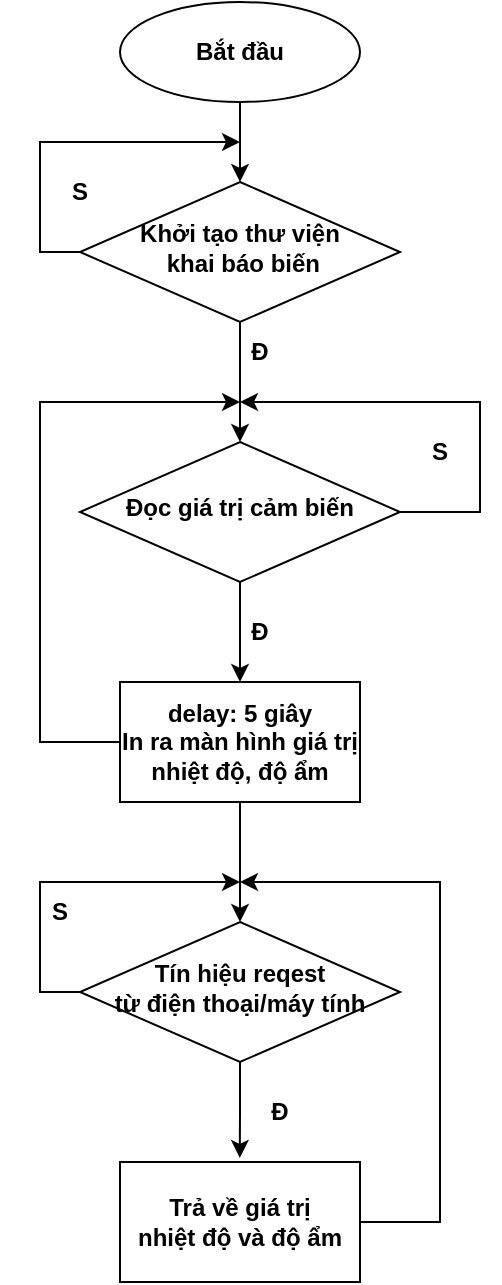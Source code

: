<mxfile version="18.0.6" type="device"><diagram id="C5RBs43oDa-KdzZeNtuy" name="Page-1"><mxGraphModel dx="1185" dy="729" grid="1" gridSize="10" guides="1" tooltips="1" connect="1" arrows="1" fold="1" page="1" pageScale="1" pageWidth="827" pageHeight="1169" math="0" shadow="0"><root><mxCell id="WIyWlLk6GJQsqaUBKTNV-0"/><mxCell id="WIyWlLk6GJQsqaUBKTNV-1" parent="WIyWlLk6GJQsqaUBKTNV-0"/><mxCell id="bCTXVSM9V1pyB4VN1ICk-1" style="edgeStyle=orthogonalEdgeStyle;rounded=0;orthogonalLoop=1;jettySize=auto;html=1;fontStyle=1" parent="WIyWlLk6GJQsqaUBKTNV-1" source="WIyWlLk6GJQsqaUBKTNV-6" edge="1"><mxGeometry relative="1" as="geometry"><mxPoint x="220" y="140" as="targetPoint"/><Array as="points"><mxPoint x="120" y="195"/><mxPoint x="120" y="140"/></Array></mxGeometry></mxCell><mxCell id="bCTXVSM9V1pyB4VN1ICk-3" style="edgeStyle=orthogonalEdgeStyle;rounded=0;orthogonalLoop=1;jettySize=auto;html=1;entryX=0.5;entryY=0;entryDx=0;entryDy=0;fontStyle=1" parent="WIyWlLk6GJQsqaUBKTNV-1" source="WIyWlLk6GJQsqaUBKTNV-6" target="bCTXVSM9V1pyB4VN1ICk-4" edge="1"><mxGeometry relative="1" as="geometry"><mxPoint x="220" y="250" as="targetPoint"/></mxGeometry></mxCell><mxCell id="WIyWlLk6GJQsqaUBKTNV-6" value="Khởi tạo thư viện&lt;br&gt;&amp;nbsp;khai báo biến" style="rhombus;whiteSpace=wrap;html=1;shadow=0;fontFamily=Helvetica;fontSize=12;align=center;strokeWidth=1;spacing=6;spacingTop=-4;fontStyle=1" parent="WIyWlLk6GJQsqaUBKTNV-1" vertex="1"><mxGeometry x="140" y="160" width="160" height="70" as="geometry"/></mxCell><mxCell id="bCTXVSM9V1pyB4VN1ICk-27" style="edgeStyle=orthogonalEdgeStyle;rounded=0;orthogonalLoop=1;jettySize=auto;html=1;fontStyle=1" parent="WIyWlLk6GJQsqaUBKTNV-1" source="WIyWlLk6GJQsqaUBKTNV-10" edge="1"><mxGeometry relative="1" as="geometry"><mxPoint x="220" y="510" as="targetPoint"/><Array as="points"><mxPoint x="120" y="565"/><mxPoint x="120" y="510"/><mxPoint x="210" y="510"/></Array></mxGeometry></mxCell><mxCell id="UxrTNYOi_bKFzpZ4uwCf-0" style="edgeStyle=orthogonalEdgeStyle;rounded=0;orthogonalLoop=1;jettySize=auto;html=1;entryX=0.499;entryY=-0.034;entryDx=0;entryDy=0;entryPerimeter=0;fontStyle=1" edge="1" parent="WIyWlLk6GJQsqaUBKTNV-1" source="WIyWlLk6GJQsqaUBKTNV-10" target="dBS1-IxDZQMd6eFrZW__-0"><mxGeometry relative="1" as="geometry"/></mxCell><mxCell id="WIyWlLk6GJQsqaUBKTNV-10" value="Tín hiệu reqest &lt;br&gt;từ điện thoại/máy tính" style="rhombus;whiteSpace=wrap;html=1;shadow=0;fontFamily=Helvetica;fontSize=12;align=center;strokeWidth=1;spacing=6;spacingTop=-4;fontStyle=1" parent="WIyWlLk6GJQsqaUBKTNV-1" vertex="1"><mxGeometry x="140" y="530" width="160" height="70" as="geometry"/></mxCell><mxCell id="bCTXVSM9V1pyB4VN1ICk-16" style="edgeStyle=orthogonalEdgeStyle;rounded=0;orthogonalLoop=1;jettySize=auto;html=1;fontStyle=1" parent="WIyWlLk6GJQsqaUBKTNV-1" source="dBS1-IxDZQMd6eFrZW__-0" edge="1"><mxGeometry relative="1" as="geometry"><mxPoint x="220" y="510" as="targetPoint"/><Array as="points"><mxPoint x="320" y="680"/><mxPoint x="320" y="510"/><mxPoint x="220" y="510"/></Array></mxGeometry></mxCell><mxCell id="dBS1-IxDZQMd6eFrZW__-0" value="Trả về giá trị &lt;br&gt;nhiệt độ và độ ẩm" style="rounded=0;whiteSpace=wrap;html=1;fontStyle=1" parent="WIyWlLk6GJQsqaUBKTNV-1" vertex="1"><mxGeometry x="160" y="650" width="120" height="60" as="geometry"/></mxCell><mxCell id="bCTXVSM9V1pyB4VN1ICk-6" style="edgeStyle=orthogonalEdgeStyle;rounded=0;orthogonalLoop=1;jettySize=auto;html=1;fontStyle=1" parent="WIyWlLk6GJQsqaUBKTNV-1" source="dBS1-IxDZQMd6eFrZW__-1" edge="1"><mxGeometry relative="1" as="geometry"><mxPoint x="220" y="270" as="targetPoint"/><Array as="points"><mxPoint x="120" y="440"/><mxPoint x="120" y="270"/></Array></mxGeometry></mxCell><mxCell id="bCTXVSM9V1pyB4VN1ICk-13" style="edgeStyle=orthogonalEdgeStyle;rounded=0;orthogonalLoop=1;jettySize=auto;html=1;entryX=0.5;entryY=0;entryDx=0;entryDy=0;fontStyle=1" parent="WIyWlLk6GJQsqaUBKTNV-1" source="dBS1-IxDZQMd6eFrZW__-1" target="WIyWlLk6GJQsqaUBKTNV-10" edge="1"><mxGeometry relative="1" as="geometry"/></mxCell><mxCell id="dBS1-IxDZQMd6eFrZW__-1" value="delay: 5 giây&lt;br&gt;In ra màn hình giá trị nhiệt độ, độ ẩm" style="rounded=0;whiteSpace=wrap;html=1;fontStyle=1" parent="WIyWlLk6GJQsqaUBKTNV-1" vertex="1"><mxGeometry x="160" y="410" width="120" height="60" as="geometry"/></mxCell><mxCell id="bCTXVSM9V1pyB4VN1ICk-0" style="edgeStyle=orthogonalEdgeStyle;rounded=0;orthogonalLoop=1;jettySize=auto;html=1;entryX=0.5;entryY=0;entryDx=0;entryDy=0;fontStyle=1" parent="WIyWlLk6GJQsqaUBKTNV-1" source="iX1iJ7dhC4yPsDlUYKVj-0" target="WIyWlLk6GJQsqaUBKTNV-6" edge="1"><mxGeometry relative="1" as="geometry"/></mxCell><mxCell id="iX1iJ7dhC4yPsDlUYKVj-0" value="Bắt đầu" style="ellipse;whiteSpace=wrap;html=1;fontStyle=1" parent="WIyWlLk6GJQsqaUBKTNV-1" vertex="1"><mxGeometry x="160" y="70" width="120" height="50" as="geometry"/></mxCell><mxCell id="bCTXVSM9V1pyB4VN1ICk-5" style="edgeStyle=orthogonalEdgeStyle;rounded=0;orthogonalLoop=1;jettySize=auto;html=1;entryX=0.5;entryY=0;entryDx=0;entryDy=0;fontStyle=1" parent="WIyWlLk6GJQsqaUBKTNV-1" source="bCTXVSM9V1pyB4VN1ICk-4" target="dBS1-IxDZQMd6eFrZW__-1" edge="1"><mxGeometry relative="1" as="geometry"/></mxCell><mxCell id="bCTXVSM9V1pyB4VN1ICk-7" style="edgeStyle=orthogonalEdgeStyle;rounded=0;orthogonalLoop=1;jettySize=auto;html=1;fontStyle=1" parent="WIyWlLk6GJQsqaUBKTNV-1" source="bCTXVSM9V1pyB4VN1ICk-4" edge="1"><mxGeometry relative="1" as="geometry"><mxPoint x="220" y="270" as="targetPoint"/><Array as="points"><mxPoint x="340" y="325"/><mxPoint x="340" y="270"/></Array></mxGeometry></mxCell><mxCell id="bCTXVSM9V1pyB4VN1ICk-4" value="Đọc giá trị cảm biến" style="rhombus;whiteSpace=wrap;html=1;shadow=0;fontFamily=Helvetica;fontSize=12;align=center;strokeWidth=1;spacing=6;spacingTop=-4;fontStyle=1" parent="WIyWlLk6GJQsqaUBKTNV-1" vertex="1"><mxGeometry x="140" y="290" width="160" height="70" as="geometry"/></mxCell><mxCell id="bCTXVSM9V1pyB4VN1ICk-9" value="Đ" style="text;html=1;strokeColor=none;fillColor=none;align=center;verticalAlign=middle;whiteSpace=wrap;rounded=0;fontStyle=1" parent="WIyWlLk6GJQsqaUBKTNV-1" vertex="1"><mxGeometry x="200" y="230" width="60" height="30" as="geometry"/></mxCell><mxCell id="bCTXVSM9V1pyB4VN1ICk-11" value="S" style="text;html=1;strokeColor=none;fillColor=none;align=center;verticalAlign=middle;whiteSpace=wrap;rounded=0;fontStyle=1" parent="WIyWlLk6GJQsqaUBKTNV-1" vertex="1"><mxGeometry x="290" y="280" width="60" height="30" as="geometry"/></mxCell><mxCell id="bCTXVSM9V1pyB4VN1ICk-12" value="Đ" style="text;html=1;strokeColor=none;fillColor=none;align=center;verticalAlign=middle;whiteSpace=wrap;rounded=0;fontStyle=1" parent="WIyWlLk6GJQsqaUBKTNV-1" vertex="1"><mxGeometry x="200" y="370" width="60" height="30" as="geometry"/></mxCell><mxCell id="bCTXVSM9V1pyB4VN1ICk-24" value="Đ" style="text;html=1;strokeColor=none;fillColor=none;align=center;verticalAlign=middle;whiteSpace=wrap;rounded=0;fontStyle=1" parent="WIyWlLk6GJQsqaUBKTNV-1" vertex="1"><mxGeometry x="210" y="610" width="60" height="30" as="geometry"/></mxCell><mxCell id="bCTXVSM9V1pyB4VN1ICk-26" value="S" style="text;html=1;strokeColor=none;fillColor=none;align=center;verticalAlign=middle;whiteSpace=wrap;rounded=0;fontStyle=1" parent="WIyWlLk6GJQsqaUBKTNV-1" vertex="1"><mxGeometry x="110" y="150" width="60" height="30" as="geometry"/></mxCell><mxCell id="bCTXVSM9V1pyB4VN1ICk-28" value="S" style="text;html=1;strokeColor=none;fillColor=none;align=center;verticalAlign=middle;whiteSpace=wrap;rounded=0;fontStyle=1" parent="WIyWlLk6GJQsqaUBKTNV-1" vertex="1"><mxGeometry x="100" y="510" width="60" height="30" as="geometry"/></mxCell></root></mxGraphModel></diagram></mxfile>